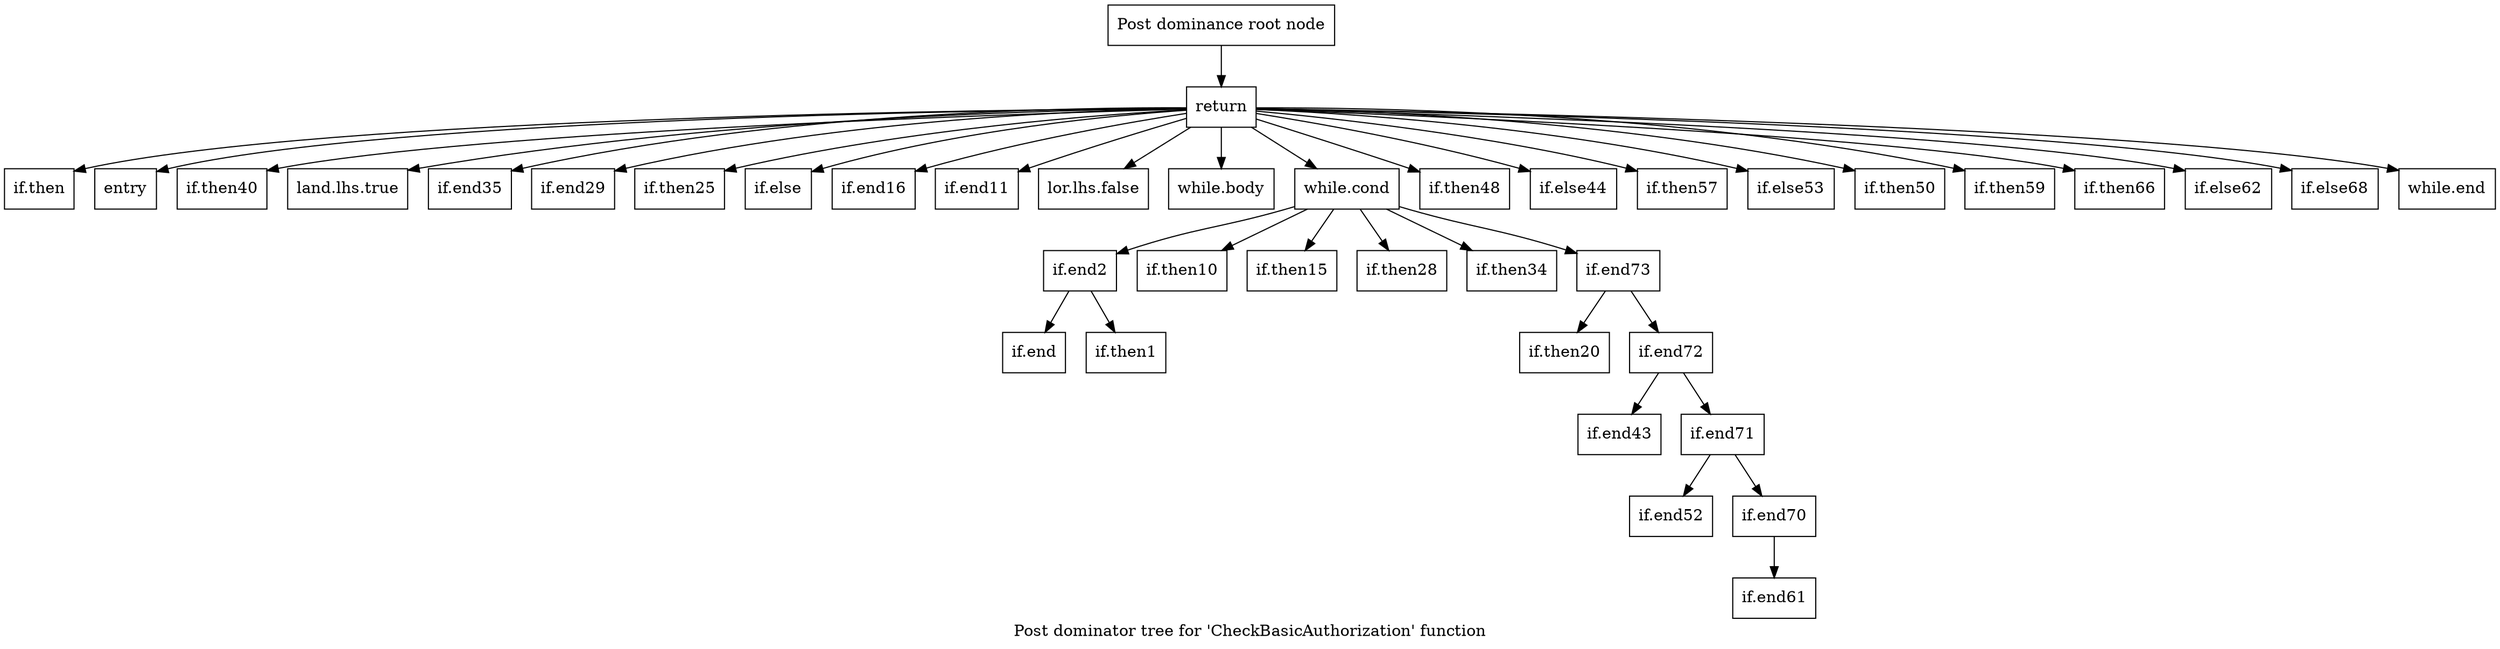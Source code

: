 digraph "Post dominator tree for 'CheckBasicAuthorization' function" {
	label="Post dominator tree for 'CheckBasicAuthorization' function";

	Node0xd6fe40 [shape=record,label="{Post dominance root node}"];
	Node0xd6fe40 -> Node0xd9fd60;
	Node0xd9fd60 [shape=record,label="{return}"];
	Node0xd9fd60 -> Node0xda3450;
	Node0xd9fd60 -> Node0xd9d280;
	Node0xd9fd60 -> Node0xd71cd0;
	Node0xd9fd60 -> Node0xda73f0;
	Node0xd9fd60 -> Node0xd78130;
	Node0xd9fd60 -> Node0xdbee90;
	Node0xd9fd60 -> Node0xd778c0;
	Node0xd9fd60 -> Node0xdb0f20;
	Node0xd9fd60 -> Node0xd91e50;
	Node0xd9fd60 -> Node0xcf09d0;
	Node0xd9fd60 -> Node0xd60af0;
	Node0xd9fd60 -> Node0xdb70a0;
	Node0xd9fd60 -> Node0xda8970;
	Node0xd9fd60 -> Node0xd8e640;
	Node0xd9fd60 -> Node0xd94c20;
	Node0xd9fd60 -> Node0xda57f0;
	Node0xd9fd60 -> Node0xd905d0;
	Node0xd9fd60 -> Node0xdb3280;
	Node0xd9fd60 -> Node0xdb60a0;
	Node0xd9fd60 -> Node0xd77460;
	Node0xd9fd60 -> Node0xd28c20;
	Node0xd9fd60 -> Node0xd4e4f0;
	Node0xd9fd60 -> Node0xcf1b40;
	Node0xda3450 [shape=record,label="{if.then}"];
	Node0xd9d280 [shape=record,label="{entry}"];
	Node0xd71cd0 [shape=record,label="{if.then40}"];
	Node0xda73f0 [shape=record,label="{land.lhs.true}"];
	Node0xd78130 [shape=record,label="{if.end35}"];
	Node0xdbee90 [shape=record,label="{if.end29}"];
	Node0xd778c0 [shape=record,label="{if.then25}"];
	Node0xdb0f20 [shape=record,label="{if.else}"];
	Node0xd91e50 [shape=record,label="{if.end16}"];
	Node0xcf09d0 [shape=record,label="{if.end11}"];
	Node0xd60af0 [shape=record,label="{lor.lhs.false}"];
	Node0xdb70a0 [shape=record,label="{while.body}"];
	Node0xda8970 [shape=record,label="{while.cond}"];
	Node0xda8970 -> Node0xd0e720;
	Node0xda8970 -> Node0xd01f20;
	Node0xda8970 -> Node0xcebf90;
	Node0xda8970 -> Node0xd40260;
	Node0xda8970 -> Node0xd95c80;
	Node0xda8970 -> Node0xda3aa0;
	Node0xd0e720 [shape=record,label="{if.end2}"];
	Node0xd0e720 -> Node0xcebe00;
	Node0xd0e720 -> Node0xd1a450;
	Node0xcebe00 [shape=record,label="{if.end}"];
	Node0xd1a450 [shape=record,label="{if.then1}"];
	Node0xd01f20 [shape=record,label="{if.then10}"];
	Node0xcebf90 [shape=record,label="{if.then15}"];
	Node0xd40260 [shape=record,label="{if.then28}"];
	Node0xd95c80 [shape=record,label="{if.then34}"];
	Node0xda3aa0 [shape=record,label="{if.end73}"];
	Node0xda3aa0 -> Node0xdb5130;
	Node0xda3aa0 -> Node0xda96f0;
	Node0xdb5130 [shape=record,label="{if.then20}"];
	Node0xda96f0 [shape=record,label="{if.end72}"];
	Node0xda96f0 -> Node0xd510d0;
	Node0xda96f0 -> Node0xd070d0;
	Node0xd510d0 [shape=record,label="{if.end43}"];
	Node0xd070d0 [shape=record,label="{if.end71}"];
	Node0xd070d0 -> Node0xd7aa10;
	Node0xd070d0 -> Node0xdcaa70;
	Node0xd7aa10 [shape=record,label="{if.end52}"];
	Node0xdcaa70 [shape=record,label="{if.end70}"];
	Node0xdcaa70 -> Node0xd6fcf0;
	Node0xd6fcf0 [shape=record,label="{if.end61}"];
	Node0xd8e640 [shape=record,label="{if.then48}"];
	Node0xd94c20 [shape=record,label="{if.else44}"];
	Node0xda57f0 [shape=record,label="{if.then57}"];
	Node0xd905d0 [shape=record,label="{if.else53}"];
	Node0xdb3280 [shape=record,label="{if.then50}"];
	Node0xdb60a0 [shape=record,label="{if.then59}"];
	Node0xd77460 [shape=record,label="{if.then66}"];
	Node0xd28c20 [shape=record,label="{if.else62}"];
	Node0xd4e4f0 [shape=record,label="{if.else68}"];
	Node0xcf1b40 [shape=record,label="{while.end}"];
}
